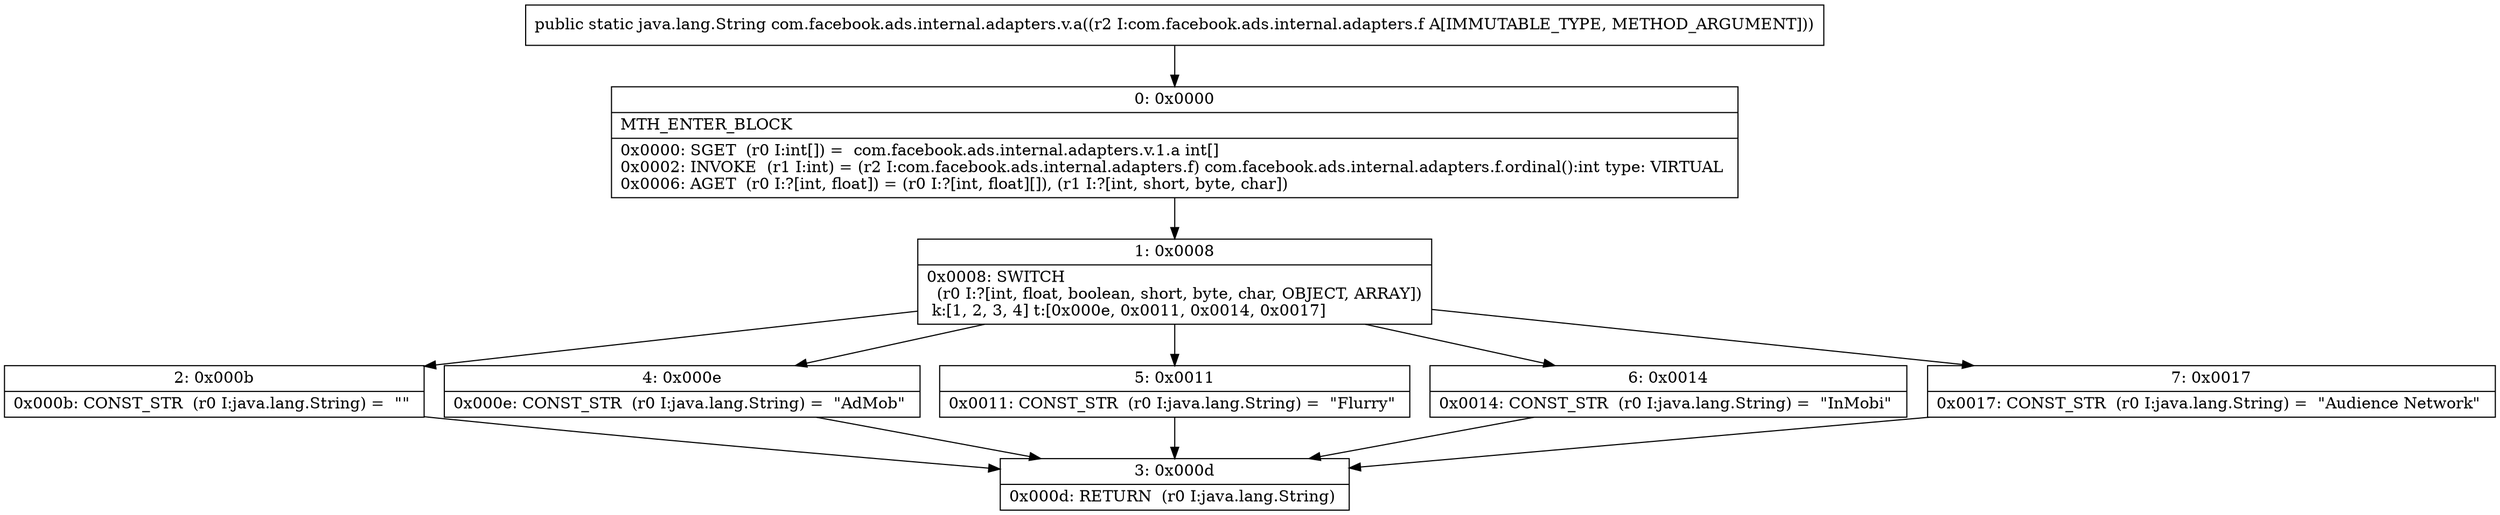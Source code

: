 digraph "CFG forcom.facebook.ads.internal.adapters.v.a(Lcom\/facebook\/ads\/internal\/adapters\/f;)Ljava\/lang\/String;" {
Node_0 [shape=record,label="{0\:\ 0x0000|MTH_ENTER_BLOCK\l|0x0000: SGET  (r0 I:int[]) =  com.facebook.ads.internal.adapters.v.1.a int[] \l0x0002: INVOKE  (r1 I:int) = (r2 I:com.facebook.ads.internal.adapters.f) com.facebook.ads.internal.adapters.f.ordinal():int type: VIRTUAL \l0x0006: AGET  (r0 I:?[int, float]) = (r0 I:?[int, float][]), (r1 I:?[int, short, byte, char]) \l}"];
Node_1 [shape=record,label="{1\:\ 0x0008|0x0008: SWITCH  \l  (r0 I:?[int, float, boolean, short, byte, char, OBJECT, ARRAY])\l k:[1, 2, 3, 4] t:[0x000e, 0x0011, 0x0014, 0x0017] \l}"];
Node_2 [shape=record,label="{2\:\ 0x000b|0x000b: CONST_STR  (r0 I:java.lang.String) =  \"\" \l}"];
Node_3 [shape=record,label="{3\:\ 0x000d|0x000d: RETURN  (r0 I:java.lang.String) \l}"];
Node_4 [shape=record,label="{4\:\ 0x000e|0x000e: CONST_STR  (r0 I:java.lang.String) =  \"AdMob\" \l}"];
Node_5 [shape=record,label="{5\:\ 0x0011|0x0011: CONST_STR  (r0 I:java.lang.String) =  \"Flurry\" \l}"];
Node_6 [shape=record,label="{6\:\ 0x0014|0x0014: CONST_STR  (r0 I:java.lang.String) =  \"InMobi\" \l}"];
Node_7 [shape=record,label="{7\:\ 0x0017|0x0017: CONST_STR  (r0 I:java.lang.String) =  \"Audience Network\" \l}"];
MethodNode[shape=record,label="{public static java.lang.String com.facebook.ads.internal.adapters.v.a((r2 I:com.facebook.ads.internal.adapters.f A[IMMUTABLE_TYPE, METHOD_ARGUMENT])) }"];
MethodNode -> Node_0;
Node_0 -> Node_1;
Node_1 -> Node_2;
Node_1 -> Node_4;
Node_1 -> Node_5;
Node_1 -> Node_6;
Node_1 -> Node_7;
Node_2 -> Node_3;
Node_4 -> Node_3;
Node_5 -> Node_3;
Node_6 -> Node_3;
Node_7 -> Node_3;
}


